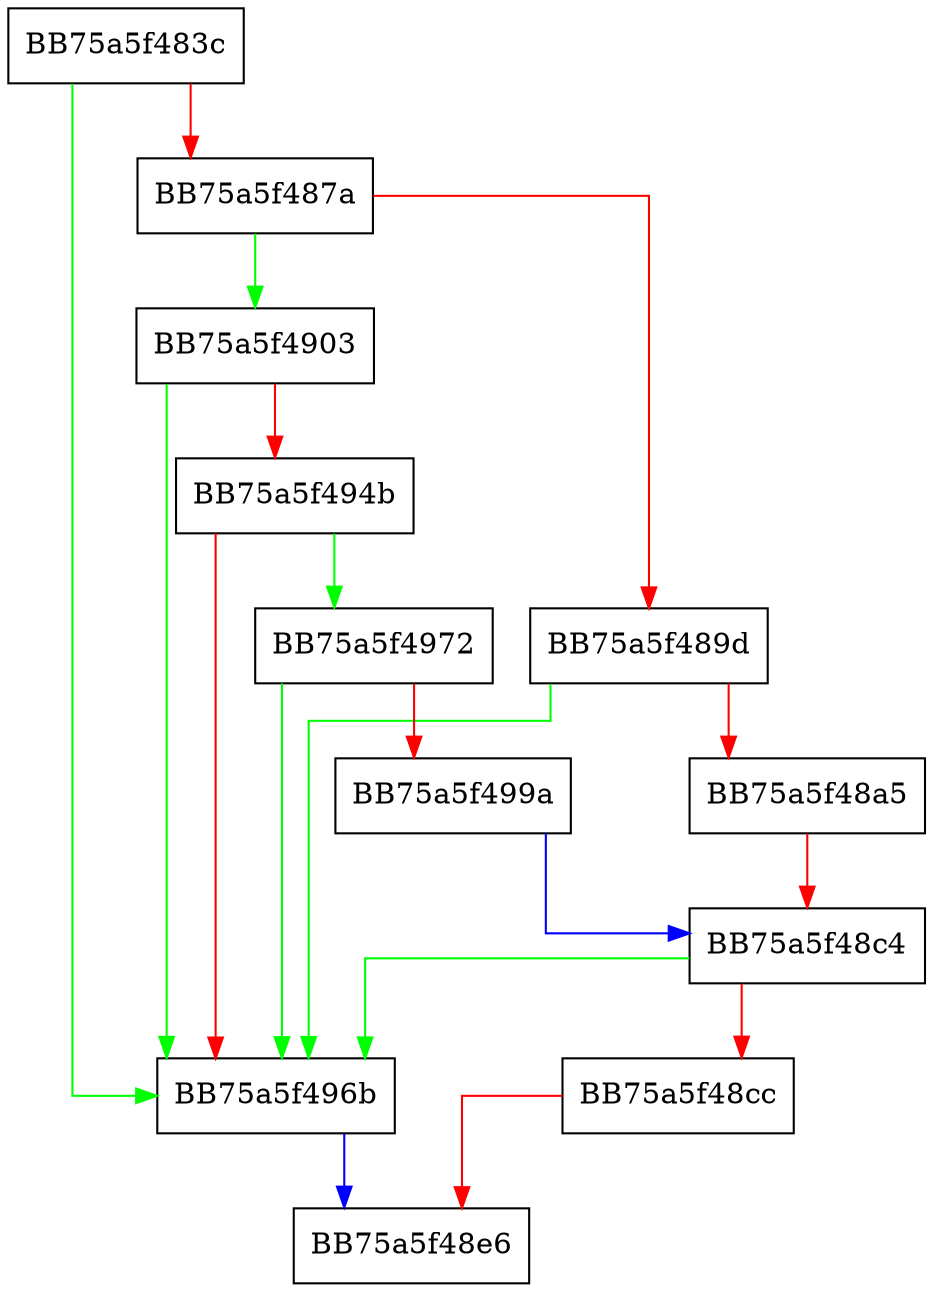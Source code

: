 digraph pushUnaryExprTree {
  node [shape="box"];
  graph [splines=ortho];
  BB75a5f483c -> BB75a5f496b [color="green"];
  BB75a5f483c -> BB75a5f487a [color="red"];
  BB75a5f487a -> BB75a5f4903 [color="green"];
  BB75a5f487a -> BB75a5f489d [color="red"];
  BB75a5f489d -> BB75a5f496b [color="green"];
  BB75a5f489d -> BB75a5f48a5 [color="red"];
  BB75a5f48a5 -> BB75a5f48c4 [color="red"];
  BB75a5f48c4 -> BB75a5f496b [color="green"];
  BB75a5f48c4 -> BB75a5f48cc [color="red"];
  BB75a5f48cc -> BB75a5f48e6 [color="red"];
  BB75a5f4903 -> BB75a5f496b [color="green"];
  BB75a5f4903 -> BB75a5f494b [color="red"];
  BB75a5f494b -> BB75a5f4972 [color="green"];
  BB75a5f494b -> BB75a5f496b [color="red"];
  BB75a5f496b -> BB75a5f48e6 [color="blue"];
  BB75a5f4972 -> BB75a5f496b [color="green"];
  BB75a5f4972 -> BB75a5f499a [color="red"];
  BB75a5f499a -> BB75a5f48c4 [color="blue"];
}
